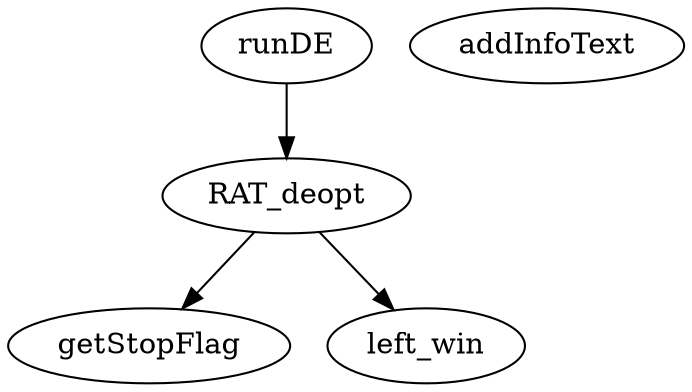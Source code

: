 /* Created by mdot for Matlab */
digraph m2html {
  RAT_deopt -> getStopFlag;
  RAT_deopt -> left_win;
  runDE -> RAT_deopt;

  RAT_deopt [URL="RAT_deopt.html"];
  addInfoText [URL="addInfoText.html"];
  getStopFlag [URL="getStopFlag.html"];
  left_win [URL="left_win.html"];
  runDE [URL="runDE.html"];
}